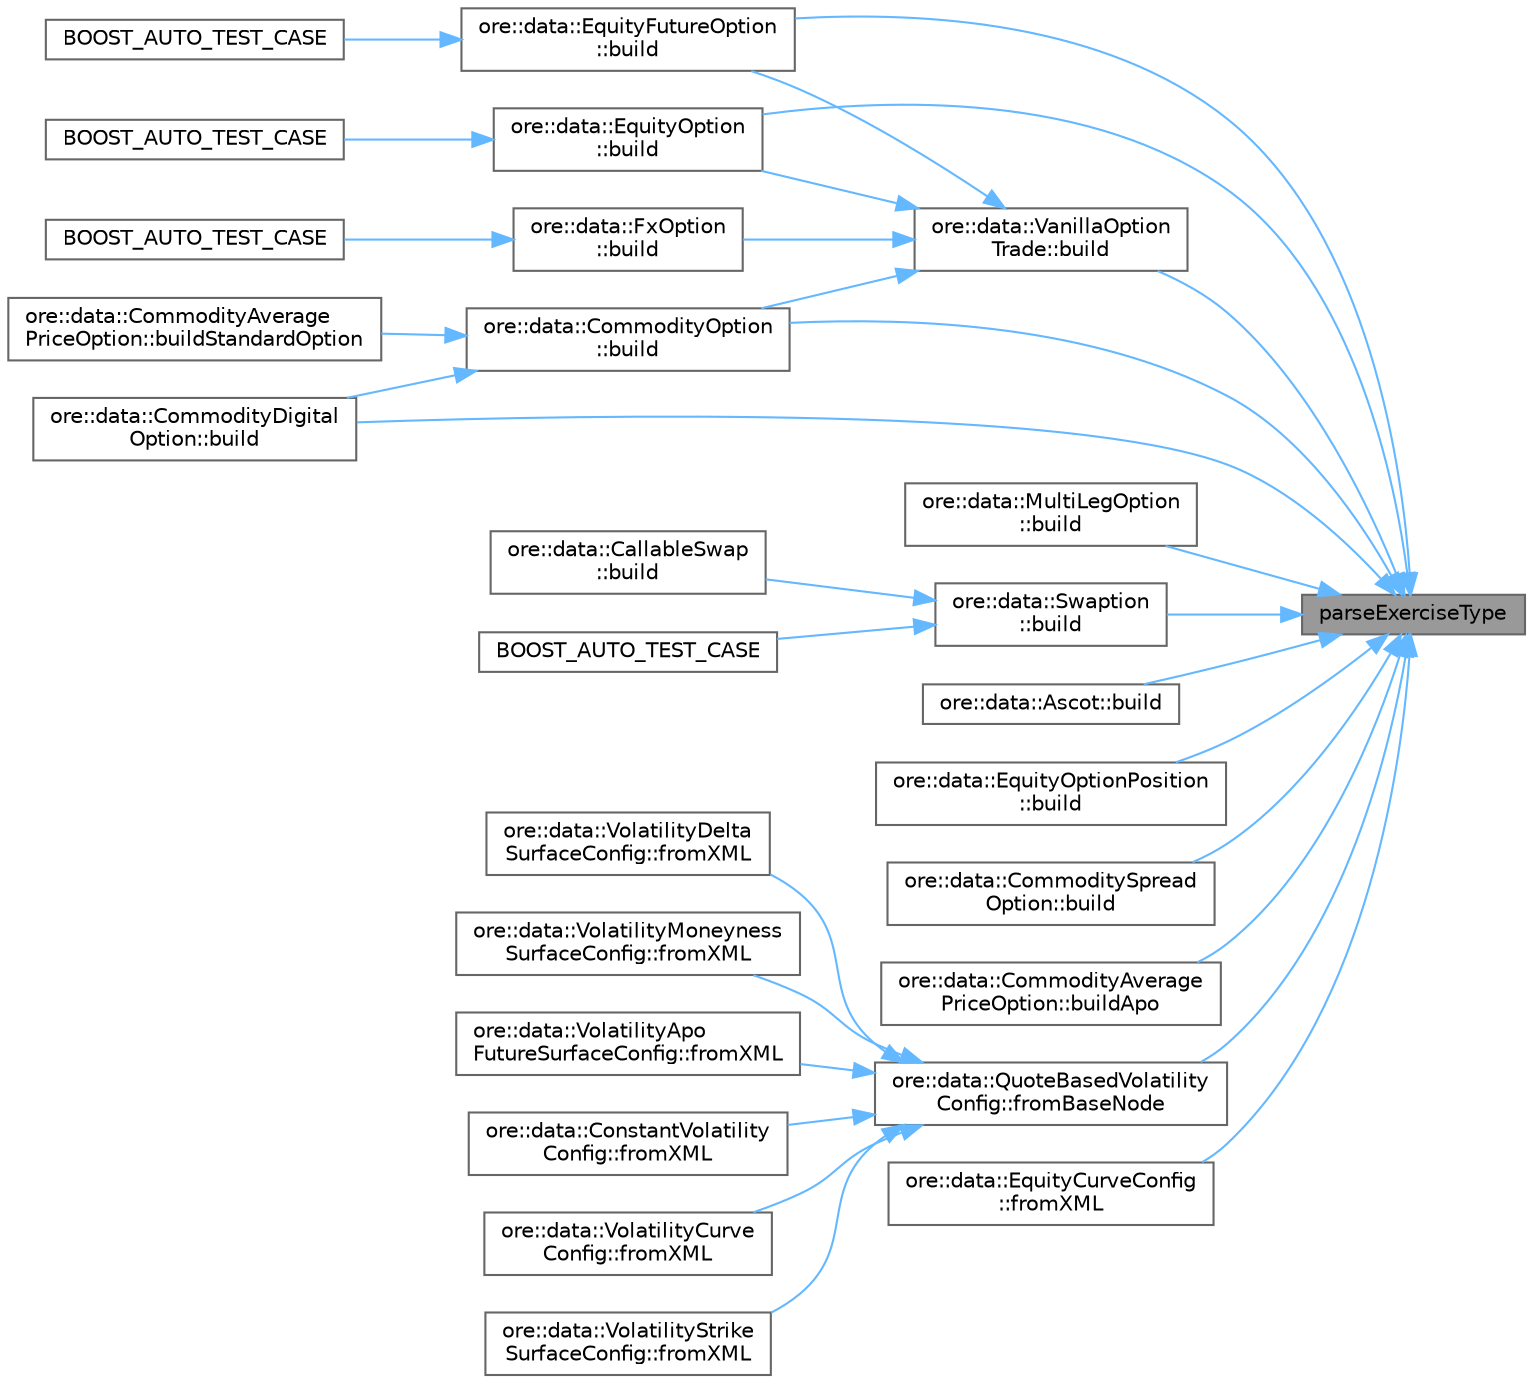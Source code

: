 digraph "parseExerciseType"
{
 // INTERACTIVE_SVG=YES
 // LATEX_PDF_SIZE
  bgcolor="transparent";
  edge [fontname=Helvetica,fontsize=10,labelfontname=Helvetica,labelfontsize=10];
  node [fontname=Helvetica,fontsize=10,shape=box,height=0.2,width=0.4];
  rankdir="RL";
  Node1 [label="parseExerciseType",height=0.2,width=0.4,color="gray40", fillcolor="grey60", style="filled", fontcolor="black",tooltip="Convert text to QuantLib::Exercise::Type."];
  Node1 -> Node2 [dir="back",color="steelblue1",style="solid"];
  Node2 [label="ore::data::EquityFutureOption\l::build",height=0.2,width=0.4,color="grey40", fillcolor="white", style="filled",URL="$classore_1_1data_1_1_equity_future_option.html#af7b69d5b18d278257927e32b10a23ee6",tooltip="Build QuantLib/QuantExt instrument, link pricing engine."];
  Node2 -> Node3 [dir="back",color="steelblue1",style="solid"];
  Node3 [label="BOOST_AUTO_TEST_CASE",height=0.2,width=0.4,color="grey40", fillcolor="white", style="filled",URL="$equitytrades_8cpp.html#aa42062877db60fac479ac06add9deb01",tooltip=" "];
  Node1 -> Node4 [dir="back",color="steelblue1",style="solid"];
  Node4 [label="ore::data::EquityOption\l::build",height=0.2,width=0.4,color="grey40", fillcolor="white", style="filled",URL="$classore_1_1data_1_1_equity_option.html#af7b69d5b18d278257927e32b10a23ee6",tooltip="Build QuantLib/QuantExt instrument, link pricing engine."];
  Node4 -> Node5 [dir="back",color="steelblue1",style="solid"];
  Node5 [label="BOOST_AUTO_TEST_CASE",height=0.2,width=0.4,color="grey40", fillcolor="white", style="filled",URL="$equitytrades_8cpp.html#a9157b4f937ae04fa01bdd86ef531a15d",tooltip=" "];
  Node1 -> Node6 [dir="back",color="steelblue1",style="solid"];
  Node6 [label="ore::data::MultiLegOption\l::build",height=0.2,width=0.4,color="grey40", fillcolor="white", style="filled",URL="$classore_1_1data_1_1_multi_leg_option.html#af7b69d5b18d278257927e32b10a23ee6",tooltip=" "];
  Node1 -> Node7 [dir="back",color="steelblue1",style="solid"];
  Node7 [label="ore::data::Swaption\l::build",height=0.2,width=0.4,color="grey40", fillcolor="white", style="filled",URL="$classore_1_1data_1_1_swaption.html#af7b69d5b18d278257927e32b10a23ee6",tooltip=" "];
  Node7 -> Node8 [dir="back",color="steelblue1",style="solid"];
  Node8 [label="BOOST_AUTO_TEST_CASE",height=0.2,width=0.4,color="grey40", fillcolor="white", style="filled",URL="$test_2swaption_8cpp.html#a3dba2613c5fc93775620d58ed073e9d9",tooltip=" "];
  Node7 -> Node9 [dir="back",color="steelblue1",style="solid"];
  Node9 [label="ore::data::CallableSwap\l::build",height=0.2,width=0.4,color="grey40", fillcolor="white", style="filled",URL="$classore_1_1data_1_1_callable_swap.html#ab1db499ff5e65c59fd2009d62276fdaf",tooltip="Build QuantLib/QuantExt instrument, link pricing engine."];
  Node1 -> Node10 [dir="back",color="steelblue1",style="solid"];
  Node10 [label="ore::data::VanillaOption\lTrade::build",height=0.2,width=0.4,color="grey40", fillcolor="white", style="filled",URL="$classore_1_1data_1_1_vanilla_option_trade.html#af7b69d5b18d278257927e32b10a23ee6",tooltip="Build QuantLib/QuantExt instrument, link pricing engine."];
  Node10 -> Node2 [dir="back",color="steelblue1",style="solid"];
  Node10 -> Node4 [dir="back",color="steelblue1",style="solid"];
  Node10 -> Node11 [dir="back",color="steelblue1",style="solid"];
  Node11 [label="ore::data::FxOption\l::build",height=0.2,width=0.4,color="grey40", fillcolor="white", style="filled",URL="$classore_1_1data_1_1_fx_option.html#af7b69d5b18d278257927e32b10a23ee6",tooltip="Build QuantLib/QuantExt instrument, link pricing engine."];
  Node11 -> Node12 [dir="back",color="steelblue1",style="solid"];
  Node12 [label="BOOST_AUTO_TEST_CASE",height=0.2,width=0.4,color="grey40", fillcolor="white", style="filled",URL="$test_2fxoption_8cpp.html#a321417ba3c97d0524c8fa2d8acb97d72",tooltip=" "];
  Node10 -> Node13 [dir="back",color="steelblue1",style="solid"];
  Node13 [label="ore::data::CommodityOption\l::build",height=0.2,width=0.4,color="grey40", fillcolor="white", style="filled",URL="$classore_1_1data_1_1_commodity_option.html#a82238405f67248d44bb177a6951c8c2e",tooltip="Build underlying instrument and link pricing engine."];
  Node13 -> Node14 [dir="back",color="steelblue1",style="solid"];
  Node14 [label="ore::data::CommodityDigital\lOption::build",height=0.2,width=0.4,color="grey40", fillcolor="white", style="filled",URL="$classore_1_1data_1_1_commodity_digital_option.html#a82238405f67248d44bb177a6951c8c2e",tooltip="Build underlying instrument and link pricing engine."];
  Node13 -> Node15 [dir="back",color="steelblue1",style="solid"];
  Node15 [label="ore::data::CommodityAverage\lPriceOption::buildStandardOption",height=0.2,width=0.4,color="grey40", fillcolor="white", style="filled",URL="$classore_1_1data_1_1_commodity_average_price_option.html#ab927cfcbbf36bfbbaa854f21f964aced",tooltip="Build a standard option."];
  Node1 -> Node14 [dir="back",color="steelblue1",style="solid"];
  Node1 -> Node13 [dir="back",color="steelblue1",style="solid"];
  Node1 -> Node16 [dir="back",color="steelblue1",style="solid"];
  Node16 [label="ore::data::Ascot::build",height=0.2,width=0.4,color="grey40", fillcolor="white", style="filled",URL="$classore_1_1data_1_1_ascot.html#ab1db499ff5e65c59fd2009d62276fdaf",tooltip=" "];
  Node1 -> Node17 [dir="back",color="steelblue1",style="solid"];
  Node17 [label="ore::data::EquityOptionPosition\l::build",height=0.2,width=0.4,color="grey40", fillcolor="white", style="filled",URL="$classore_1_1data_1_1_equity_option_position.html#ab1db499ff5e65c59fd2009d62276fdaf",tooltip=" "];
  Node1 -> Node18 [dir="back",color="steelblue1",style="solid"];
  Node18 [label="ore::data::CommoditySpread\lOption::build",height=0.2,width=0.4,color="grey40", fillcolor="white", style="filled",URL="$classore_1_1data_1_1_commodity_spread_option.html#a7158c90da58d23d6c8d55040bb585107",tooltip="Implement the build method."];
  Node1 -> Node19 [dir="back",color="steelblue1",style="solid"];
  Node19 [label="ore::data::CommodityAverage\lPriceOption::buildApo",height=0.2,width=0.4,color="grey40", fillcolor="white", style="filled",URL="$classore_1_1data_1_1_commodity_average_price_option.html#a8c8f75de593c3a1126b71db43d537370",tooltip="Build an average price option."];
  Node1 -> Node20 [dir="back",color="steelblue1",style="solid"];
  Node20 [label="ore::data::QuoteBasedVolatility\lConfig::fromBaseNode",height=0.2,width=0.4,color="grey40", fillcolor="white", style="filled",URL="$classore_1_1data_1_1_quote_based_volatility_config.html#a855fb0d4eebf71ffc61b127618b72f5d",tooltip=" "];
  Node20 -> Node21 [dir="back",color="steelblue1",style="solid"];
  Node21 [label="ore::data::ConstantVolatility\lConfig::fromXML",height=0.2,width=0.4,color="grey40", fillcolor="white", style="filled",URL="$classore_1_1data_1_1_constant_volatility_config.html#a510baf06568510646decfeaf1753e526",tooltip=" "];
  Node20 -> Node22 [dir="back",color="steelblue1",style="solid"];
  Node22 [label="ore::data::VolatilityCurve\lConfig::fromXML",height=0.2,width=0.4,color="grey40", fillcolor="white", style="filled",URL="$classore_1_1data_1_1_volatility_curve_config.html#a510baf06568510646decfeaf1753e526",tooltip=" "];
  Node20 -> Node23 [dir="back",color="steelblue1",style="solid"];
  Node23 [label="ore::data::VolatilityStrike\lSurfaceConfig::fromXML",height=0.2,width=0.4,color="grey40", fillcolor="white", style="filled",URL="$classore_1_1data_1_1_volatility_strike_surface_config.html#a510baf06568510646decfeaf1753e526",tooltip=" "];
  Node20 -> Node24 [dir="back",color="steelblue1",style="solid"];
  Node24 [label="ore::data::VolatilityDelta\lSurfaceConfig::fromXML",height=0.2,width=0.4,color="grey40", fillcolor="white", style="filled",URL="$classore_1_1data_1_1_volatility_delta_surface_config.html#a510baf06568510646decfeaf1753e526",tooltip=" "];
  Node20 -> Node25 [dir="back",color="steelblue1",style="solid"];
  Node25 [label="ore::data::VolatilityMoneyness\lSurfaceConfig::fromXML",height=0.2,width=0.4,color="grey40", fillcolor="white", style="filled",URL="$classore_1_1data_1_1_volatility_moneyness_surface_config.html#a510baf06568510646decfeaf1753e526",tooltip=" "];
  Node20 -> Node26 [dir="back",color="steelblue1",style="solid"];
  Node26 [label="ore::data::VolatilityApo\lFutureSurfaceConfig::fromXML",height=0.2,width=0.4,color="grey40", fillcolor="white", style="filled",URL="$classore_1_1data_1_1_volatility_apo_future_surface_config.html#a510baf06568510646decfeaf1753e526",tooltip=" "];
  Node1 -> Node27 [dir="back",color="steelblue1",style="solid"];
  Node27 [label="ore::data::EquityCurveConfig\l::fromXML",height=0.2,width=0.4,color="grey40", fillcolor="white", style="filled",URL="$classore_1_1data_1_1_equity_curve_config.html#a7741ae0fc924943de5bfe02928262eb7",tooltip=" "];
}
